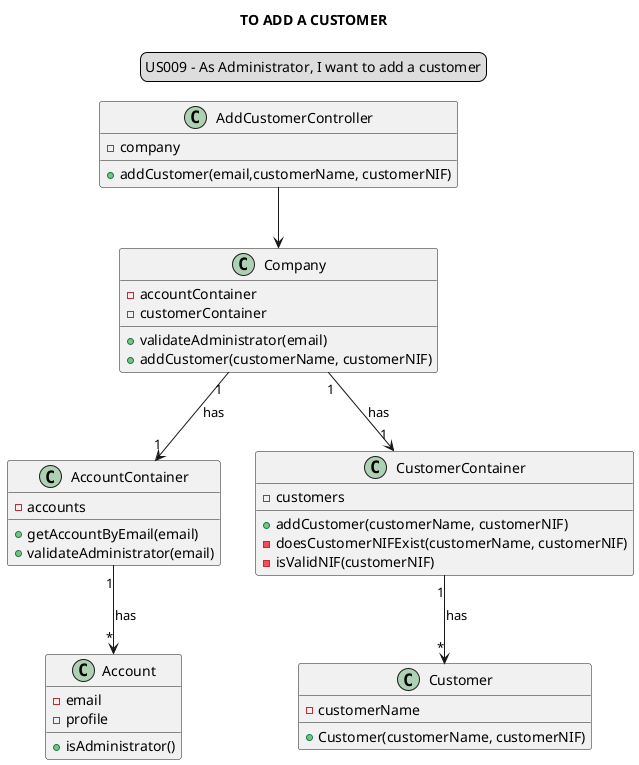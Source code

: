 @startuml
skinparam sequenceMessageAlign center
title TO ADD A CUSTOMER
legend top
US009 - As Administrator, I want to add a customer
end legend
class "AddCustomerController" {
-company
+addCustomer(email,customerName, customerNIF)
}
class "Company"{
-accountContainer
-customerContainer
+validateAdministrator(email)
+addCustomer(customerName, customerNIF)
}
class "AccountContainer"{
-accounts
+getAccountByEmail(email)
+validateAdministrator(email)
}
class "Account"{
-email
- profile
+isAdministrator()
}
class "CustomerContainer"{
-customers
+addCustomer(customerName, customerNIF)
-doesCustomerNIFExist(customerName, customerNIF)
- isValidNIF(customerNIF)
}
class "Customer"{
-customerName
+Customer(customerName, customerNIF)
}
"AddCustomerController"  --> "Company"
"Company" "1"-->"1" "CustomerContainer": has
"Company" "1"-->"1" "AccountContainer": has
"CustomerContainer" "1"-->"*" "Customer": has
"AccountContainer" "1" --> "*" "Account": has
@enduml